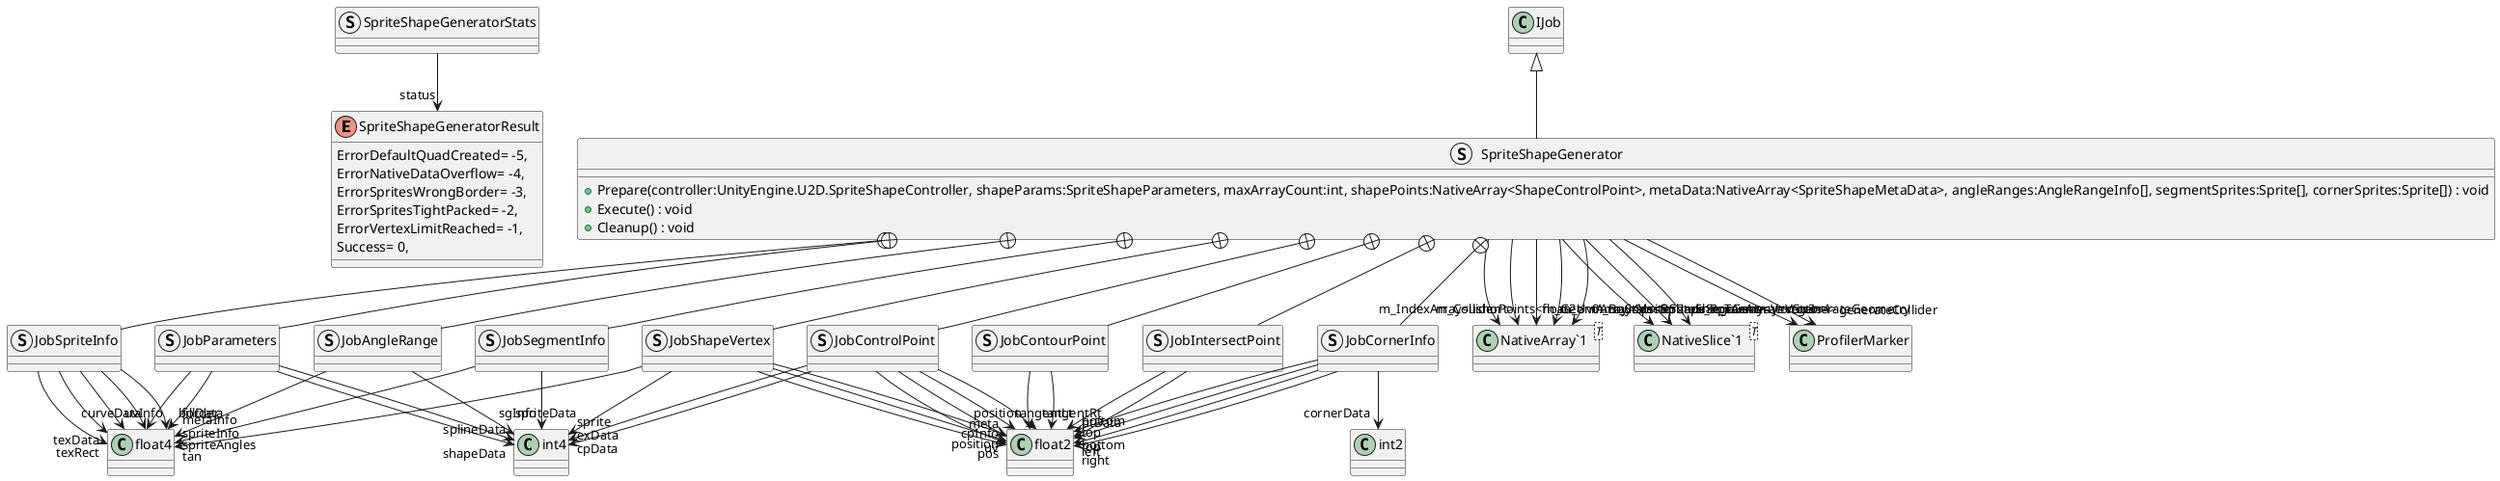 @startuml
enum SpriteShapeGeneratorResult {
    ErrorDefaultQuadCreated= -5,
    ErrorNativeDataOverflow= -4,
    ErrorSpritesWrongBorder= -3,
    ErrorSpritesTightPacked= -2,
    ErrorVertexLimitReached= -1,
    Success= 0,
}
struct SpriteShapeGeneratorStats {
}
struct SpriteShapeGenerator {
    + Prepare(controller:UnityEngine.U2D.SpriteShapeController, shapeParams:SpriteShapeParameters, maxArrayCount:int, shapePoints:NativeArray<ShapeControlPoint>, metaData:NativeArray<SpriteShapeMetaData>, angleRanges:AngleRangeInfo[], segmentSprites:Sprite[], cornerSprites:Sprite[]) : void
    + Execute() : void
    + Cleanup() : void
}
struct JobParameters {
}
struct JobSpriteInfo {
}
struct JobAngleRange {
}
struct JobControlPoint {
}
struct JobContourPoint {
}
struct JobIntersectPoint {
}
struct JobSegmentInfo {
}
struct JobCornerInfo {
}
struct JobShapeVertex {
}
class "NativeArray`1"<T> {
}
class "NativeSlice`1"<T> {
}
SpriteShapeGeneratorStats --> "status" SpriteShapeGeneratorResult
IJob <|-- SpriteShapeGenerator
SpriteShapeGenerator --> "generateGeometry" ProfilerMarker
SpriteShapeGenerator --> "generateCollider" ProfilerMarker
SpriteShapeGenerator --> "m_IndexArray<ushort>" "NativeArray`1"
SpriteShapeGenerator --> "m_PosArray<Vector3>" "NativeSlice`1"
SpriteShapeGenerator --> "m_Uv0Array<Vector2>" "NativeSlice`1"
SpriteShapeGenerator --> "m_TanArray<Vector4>" "NativeSlice`1"
SpriteShapeGenerator --> "m_GeomArray<SpriteShapeSegment>" "NativeArray`1"
SpriteShapeGenerator --> "m_ColliderPoints<float2>" "NativeArray`1"
SpriteShapeGenerator --> "m_Bounds<Bounds>" "NativeArray`1"
SpriteShapeGenerator --> "m_Stats<SpriteShapeGeneratorStats>" "NativeArray`1"
SpriteShapeGenerator +-- JobParameters
JobParameters --> "shapeData" int4
JobParameters --> "splineData" int4
JobParameters --> "curveData" float4
JobParameters --> "fillData" float4
SpriteShapeGenerator +-- JobSpriteInfo
JobSpriteInfo --> "texRect" float4
JobSpriteInfo --> "texData" float4
JobSpriteInfo --> "uvInfo" float4
JobSpriteInfo --> "metaInfo" float4
JobSpriteInfo --> "border" float4
SpriteShapeGenerator +-- JobAngleRange
JobAngleRange --> "spriteAngles" float4
JobAngleRange --> "spriteData" int4
SpriteShapeGenerator +-- JobControlPoint
JobControlPoint --> "cpData" int4
JobControlPoint --> "exData" int4
JobControlPoint --> "cpInfo" float2
JobControlPoint --> "position" float2
JobControlPoint --> "tangentLt" float2
JobControlPoint --> "tangentRt" float2
SpriteShapeGenerator +-- JobContourPoint
JobContourPoint --> "position" float2
JobContourPoint --> "ptData" float2
SpriteShapeGenerator +-- JobIntersectPoint
JobIntersectPoint --> "top" float2
JobIntersectPoint --> "bottom" float2
SpriteShapeGenerator +-- JobSegmentInfo
JobSegmentInfo --> "sgInfo" int4
JobSegmentInfo --> "spriteInfo" float4
SpriteShapeGenerator +-- JobCornerInfo
JobCornerInfo --> "bottom" float2
JobCornerInfo --> "top" float2
JobCornerInfo --> "left" float2
JobCornerInfo --> "right" float2
JobCornerInfo --> "cornerData" int2
SpriteShapeGenerator +-- JobShapeVertex
JobShapeVertex --> "pos" float2
JobShapeVertex --> "uv" float2
JobShapeVertex --> "tan" float4
JobShapeVertex --> "meta" float2
JobShapeVertex --> "sprite" int4
@enduml
